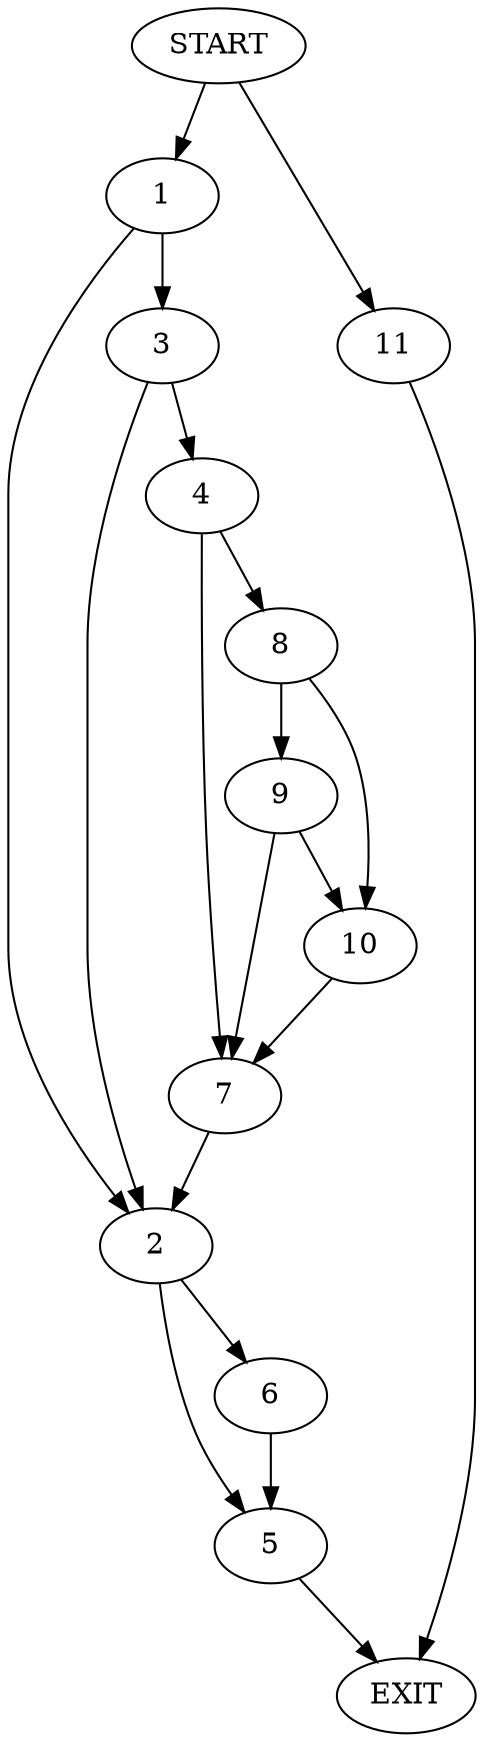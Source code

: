 digraph {
0 [label="START"]
12 [label="EXIT"]
0 -> 1
1 -> 2
1 -> 3
3 -> 2
3 -> 4
2 -> 5
2 -> 6
4 -> 7
4 -> 8
7 -> 2
8 -> 9
8 -> 10
10 -> 7
9 -> 7
9 -> 10
6 -> 5
5 -> 12
0 -> 11
11 -> 12
}
